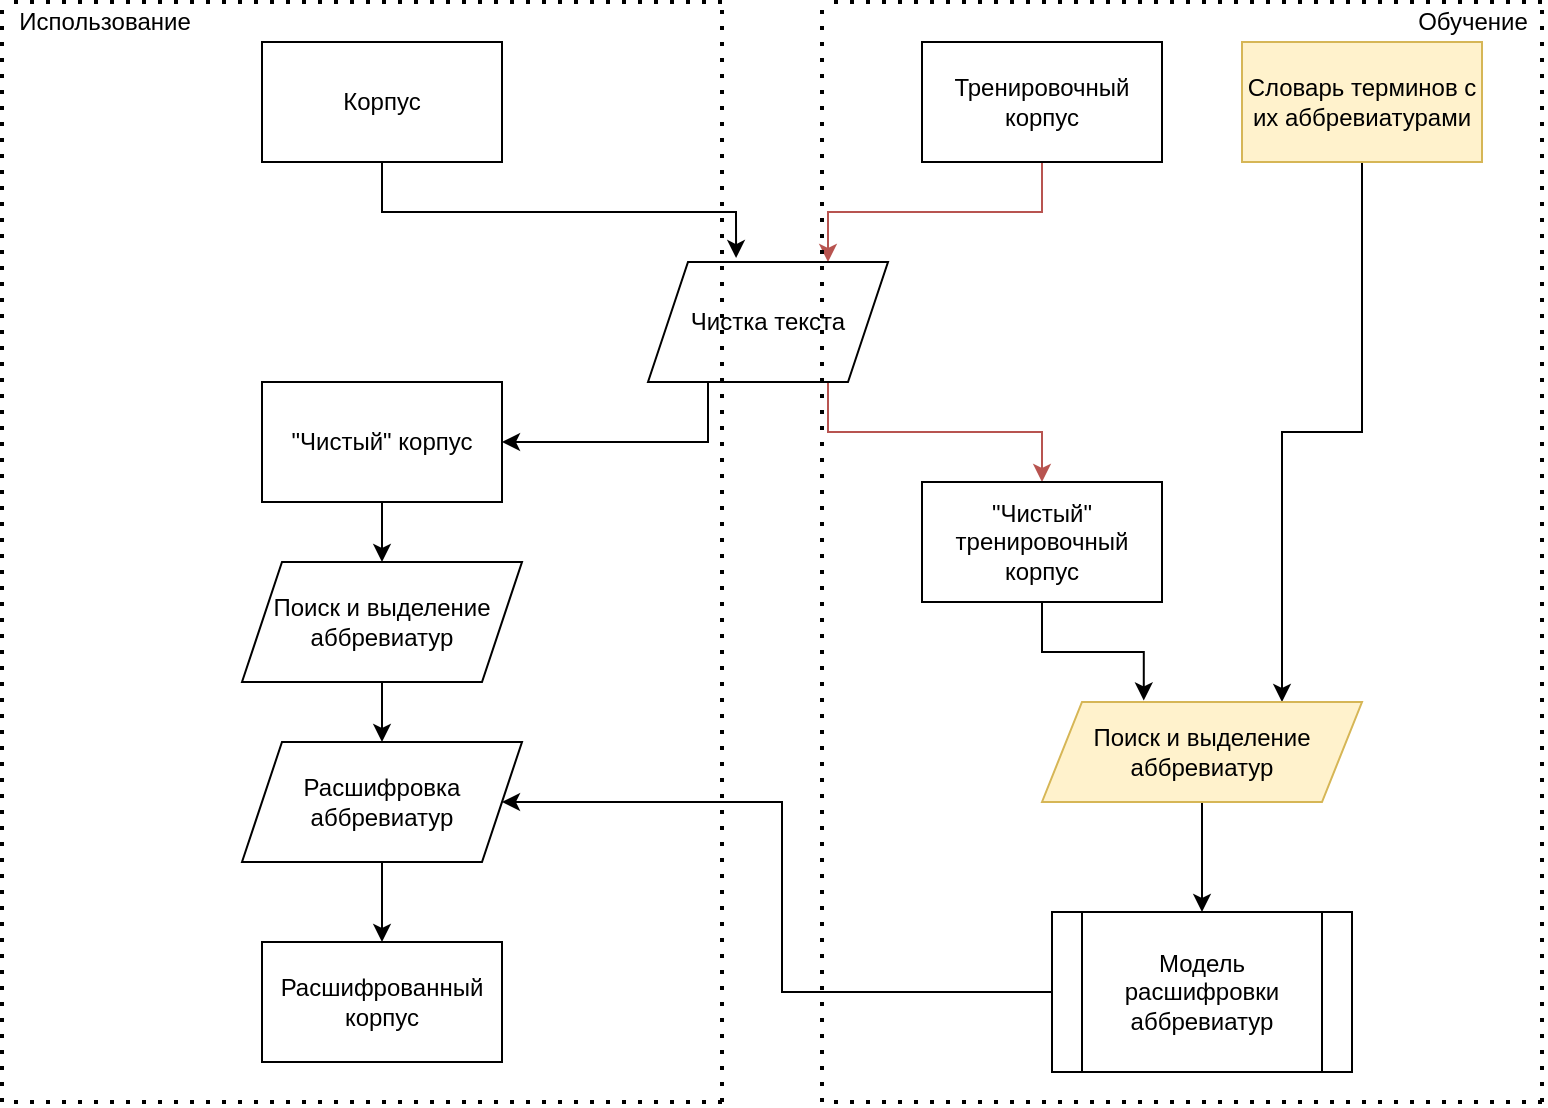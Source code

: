 <mxfile version="14.5.7" type="github">
  <diagram name="Page-1" id="b5b7bab2-c9e2-2cf4-8b2a-24fd1a2a6d21">
    <mxGraphModel dx="1351" dy="771" grid="1" gridSize="10" guides="1" tooltips="1" connect="1" arrows="1" fold="1" page="1" pageScale="1" pageWidth="827" pageHeight="1169" background="#ffffff" math="0" shadow="0">
      <root>
        <mxCell id="0" />
        <mxCell id="1" parent="0" />
        <mxCell id="aR6bd-1ZYMBTbCG-emqu-8" style="edgeStyle=orthogonalEdgeStyle;rounded=0;orthogonalLoop=1;jettySize=auto;html=1;exitX=0.5;exitY=1;exitDx=0;exitDy=0;entryX=0.75;entryY=0;entryDx=0;entryDy=0;fillColor=#f8cecc;strokeColor=#b85450;" parent="1" source="aR6bd-1ZYMBTbCG-emqu-3" target="aR6bd-1ZYMBTbCG-emqu-6" edge="1">
          <mxGeometry relative="1" as="geometry" />
        </mxCell>
        <mxCell id="aR6bd-1ZYMBTbCG-emqu-7" style="edgeStyle=orthogonalEdgeStyle;rounded=0;orthogonalLoop=1;jettySize=auto;html=1;exitX=0.5;exitY=1;exitDx=0;exitDy=0;entryX=0.367;entryY=-0.033;entryDx=0;entryDy=0;entryPerimeter=0;" parent="1" source="aR6bd-1ZYMBTbCG-emqu-4" target="aR6bd-1ZYMBTbCG-emqu-6" edge="1">
          <mxGeometry relative="1" as="geometry" />
        </mxCell>
        <mxCell id="aR6bd-1ZYMBTbCG-emqu-18" style="edgeStyle=orthogonalEdgeStyle;rounded=0;orthogonalLoop=1;jettySize=auto;html=1;exitX=0.5;exitY=1;exitDx=0;exitDy=0;entryX=0.75;entryY=0;entryDx=0;entryDy=0;" parent="1" source="aR6bd-1ZYMBTbCG-emqu-5" target="aR6bd-1ZYMBTbCG-emqu-29" edge="1">
          <mxGeometry relative="1" as="geometry">
            <mxPoint x="663.8" y="386" as="targetPoint" />
          </mxGeometry>
        </mxCell>
        <mxCell id="aR6bd-1ZYMBTbCG-emqu-5" value="Словарь терминов с их аббревиатурами" style="rounded=0;whiteSpace=wrap;html=1;fillColor=#fff2cc;strokeColor=#d6b656;" parent="1" vertex="1">
          <mxGeometry x="650" y="70" width="120" height="60" as="geometry" />
        </mxCell>
        <mxCell id="aR6bd-1ZYMBTbCG-emqu-11" style="edgeStyle=orthogonalEdgeStyle;rounded=0;orthogonalLoop=1;jettySize=auto;html=1;exitX=0.75;exitY=1;exitDx=0;exitDy=0;entryX=0.5;entryY=0;entryDx=0;entryDy=0;fillColor=#f8cecc;strokeColor=#b85450;" parent="1" source="aR6bd-1ZYMBTbCG-emqu-6" target="aR6bd-1ZYMBTbCG-emqu-9" edge="1">
          <mxGeometry relative="1" as="geometry" />
        </mxCell>
        <mxCell id="aR6bd-1ZYMBTbCG-emqu-19" style="edgeStyle=orthogonalEdgeStyle;rounded=0;orthogonalLoop=1;jettySize=auto;html=1;exitX=0.25;exitY=1;exitDx=0;exitDy=0;" parent="1" source="aR6bd-1ZYMBTbCG-emqu-6" target="aR6bd-1ZYMBTbCG-emqu-10" edge="1">
          <mxGeometry relative="1" as="geometry" />
        </mxCell>
        <mxCell id="aR6bd-1ZYMBTbCG-emqu-6" value="Чистка текста" style="shape=parallelogram;perimeter=parallelogramPerimeter;whiteSpace=wrap;html=1;fixedSize=1;" parent="1" vertex="1">
          <mxGeometry x="353" y="180" width="120" height="60" as="geometry" />
        </mxCell>
        <mxCell id="aR6bd-1ZYMBTbCG-emqu-17" style="edgeStyle=orthogonalEdgeStyle;rounded=0;orthogonalLoop=1;jettySize=auto;html=1;exitX=0.5;exitY=1;exitDx=0;exitDy=0;entryX=0.318;entryY=-0.015;entryDx=0;entryDy=0;entryPerimeter=0;" parent="1" source="aR6bd-1ZYMBTbCG-emqu-9" target="aR6bd-1ZYMBTbCG-emqu-29" edge="1">
          <mxGeometry relative="1" as="geometry">
            <mxPoint x="597.5" y="390" as="targetPoint" />
          </mxGeometry>
        </mxCell>
        <mxCell id="aR6bd-1ZYMBTbCG-emqu-9" value="&quot;Чистый&quot; тренировочный корпус" style="rounded=0;whiteSpace=wrap;html=1;" parent="1" vertex="1">
          <mxGeometry x="490" y="290" width="120" height="60" as="geometry" />
        </mxCell>
        <mxCell id="aR6bd-1ZYMBTbCG-emqu-23" style="edgeStyle=orthogonalEdgeStyle;rounded=0;orthogonalLoop=1;jettySize=auto;html=1;exitX=0.5;exitY=1;exitDx=0;exitDy=0;entryX=0.5;entryY=0;entryDx=0;entryDy=0;" parent="1" source="aR6bd-1ZYMBTbCG-emqu-10" target="aR6bd-1ZYMBTbCG-emqu-21" edge="1">
          <mxGeometry relative="1" as="geometry" />
        </mxCell>
        <mxCell id="aR6bd-1ZYMBTbCG-emqu-10" value="&quot;Чистый&quot; корпус" style="rounded=0;whiteSpace=wrap;html=1;" parent="1" vertex="1">
          <mxGeometry x="160" y="240" width="120" height="60" as="geometry" />
        </mxCell>
        <mxCell id="aR6bd-1ZYMBTbCG-emqu-24" style="edgeStyle=orthogonalEdgeStyle;rounded=0;orthogonalLoop=1;jettySize=auto;html=1;exitX=0.5;exitY=1;exitDx=0;exitDy=0;entryX=0.5;entryY=0;entryDx=0;entryDy=0;" parent="1" source="aR6bd-1ZYMBTbCG-emqu-21" target="aR6bd-1ZYMBTbCG-emqu-25" edge="1">
          <mxGeometry relative="1" as="geometry">
            <mxPoint x="220" y="450" as="targetPoint" />
          </mxGeometry>
        </mxCell>
        <mxCell id="aR6bd-1ZYMBTbCG-emqu-21" value="Поиск и выделение аббревиатур" style="shape=parallelogram;perimeter=parallelogramPerimeter;whiteSpace=wrap;html=1;fixedSize=1;" parent="1" vertex="1">
          <mxGeometry x="150" y="330" width="140" height="60" as="geometry" />
        </mxCell>
        <mxCell id="aR6bd-1ZYMBTbCG-emqu-27" style="edgeStyle=orthogonalEdgeStyle;rounded=0;orthogonalLoop=1;jettySize=auto;html=1;exitX=0.5;exitY=1;exitDx=0;exitDy=0;entryX=0.5;entryY=0;entryDx=0;entryDy=0;" parent="1" source="aR6bd-1ZYMBTbCG-emqu-25" target="aR6bd-1ZYMBTbCG-emqu-26" edge="1">
          <mxGeometry relative="1" as="geometry" />
        </mxCell>
        <mxCell id="aR6bd-1ZYMBTbCG-emqu-25" value="Расшифровка аббревиатур" style="shape=parallelogram;perimeter=parallelogramPerimeter;whiteSpace=wrap;html=1;fixedSize=1;" parent="1" vertex="1">
          <mxGeometry x="150" y="420" width="140" height="60" as="geometry" />
        </mxCell>
        <mxCell id="aR6bd-1ZYMBTbCG-emqu-26" value="Расшифрованный корпус" style="rounded=0;whiteSpace=wrap;html=1;" parent="1" vertex="1">
          <mxGeometry x="160" y="520" width="120" height="60" as="geometry" />
        </mxCell>
        <mxCell id="MXSKKajD4fgEYxIRRZ6G-7" style="edgeStyle=orthogonalEdgeStyle;rounded=0;orthogonalLoop=1;jettySize=auto;html=1;exitX=0;exitY=0.5;exitDx=0;exitDy=0;entryX=1;entryY=0.5;entryDx=0;entryDy=0;" edge="1" parent="1" source="aR6bd-1ZYMBTbCG-emqu-28" target="aR6bd-1ZYMBTbCG-emqu-25">
          <mxGeometry relative="1" as="geometry">
            <Array as="points">
              <mxPoint x="420" y="545" />
              <mxPoint x="420" y="450" />
            </Array>
          </mxGeometry>
        </mxCell>
        <mxCell id="aR6bd-1ZYMBTbCG-emqu-28" value="Модель расшифровки аббревиатур" style="shape=process;whiteSpace=wrap;html=1;backgroundOutline=1;" parent="1" vertex="1">
          <mxGeometry x="555" y="505" width="150" height="80" as="geometry" />
        </mxCell>
        <mxCell id="aR6bd-1ZYMBTbCG-emqu-30" style="edgeStyle=orthogonalEdgeStyle;rounded=0;orthogonalLoop=1;jettySize=auto;html=1;exitX=0.5;exitY=1;exitDx=0;exitDy=0;entryX=0.5;entryY=0;entryDx=0;entryDy=0;" parent="1" source="aR6bd-1ZYMBTbCG-emqu-29" target="aR6bd-1ZYMBTbCG-emqu-28" edge="1">
          <mxGeometry relative="1" as="geometry" />
        </mxCell>
        <mxCell id="aR6bd-1ZYMBTbCG-emqu-29" value="Поиск и выделение аббревиатур" style="shape=parallelogram;perimeter=parallelogramPerimeter;whiteSpace=wrap;html=1;fixedSize=1;fillColor=#fff2cc;strokeColor=#d6b656;" parent="1" vertex="1">
          <mxGeometry x="550" y="400" width="160" height="50" as="geometry" />
        </mxCell>
        <mxCell id="MXSKKajD4fgEYxIRRZ6G-8" value="" style="group" vertex="1" connectable="0" parent="1">
          <mxGeometry x="30" y="50" width="360" height="550" as="geometry" />
        </mxCell>
        <mxCell id="MXSKKajD4fgEYxIRRZ6G-1" value="" style="endArrow=none;dashed=1;html=1;dashPattern=1 3;strokeWidth=2;" edge="1" parent="MXSKKajD4fgEYxIRRZ6G-8">
          <mxGeometry width="50" height="50" relative="1" as="geometry">
            <mxPoint y="550" as="sourcePoint" />
            <mxPoint as="targetPoint" />
          </mxGeometry>
        </mxCell>
        <mxCell id="MXSKKajD4fgEYxIRRZ6G-2" value="" style="endArrow=none;dashed=1;html=1;dashPattern=1 3;strokeWidth=2;" edge="1" parent="MXSKKajD4fgEYxIRRZ6G-8">
          <mxGeometry width="50" height="50" relative="1" as="geometry">
            <mxPoint x="360" y="550" as="sourcePoint" />
            <mxPoint y="550" as="targetPoint" />
          </mxGeometry>
        </mxCell>
        <mxCell id="MXSKKajD4fgEYxIRRZ6G-3" value="" style="endArrow=none;dashed=1;html=1;dashPattern=1 3;strokeWidth=2;" edge="1" parent="MXSKKajD4fgEYxIRRZ6G-8">
          <mxGeometry width="50" height="50" relative="1" as="geometry">
            <mxPoint x="360" as="sourcePoint" />
            <mxPoint as="targetPoint" />
          </mxGeometry>
        </mxCell>
        <mxCell id="MXSKKajD4fgEYxIRRZ6G-4" value="" style="endArrow=none;dashed=1;html=1;dashPattern=1 3;strokeWidth=2;" edge="1" parent="MXSKKajD4fgEYxIRRZ6G-8">
          <mxGeometry width="50" height="50" relative="1" as="geometry">
            <mxPoint x="360" y="550" as="sourcePoint" />
            <mxPoint x="360" as="targetPoint" />
          </mxGeometry>
        </mxCell>
        <mxCell id="MXSKKajD4fgEYxIRRZ6G-5" value="Использование" style="text;html=1;align=center;verticalAlign=middle;resizable=0;points=[];autosize=1;" vertex="1" parent="MXSKKajD4fgEYxIRRZ6G-8">
          <mxGeometry x="0.5" width="100" height="20" as="geometry" />
        </mxCell>
        <mxCell id="aR6bd-1ZYMBTbCG-emqu-4" value="Корпус" style="rounded=0;whiteSpace=wrap;html=1;" parent="MXSKKajD4fgEYxIRRZ6G-8" vertex="1">
          <mxGeometry x="130" y="20" width="120" height="60" as="geometry" />
        </mxCell>
        <mxCell id="MXSKKajD4fgEYxIRRZ6G-9" value="" style="group" vertex="1" connectable="0" parent="1">
          <mxGeometry x="440" y="50" width="360" height="550" as="geometry" />
        </mxCell>
        <mxCell id="aR6bd-1ZYMBTbCG-emqu-12" value="" style="endArrow=none;dashed=1;html=1;dashPattern=1 3;strokeWidth=2;" parent="MXSKKajD4fgEYxIRRZ6G-9" edge="1">
          <mxGeometry width="50" height="50" relative="1" as="geometry">
            <mxPoint y="550" as="sourcePoint" />
            <mxPoint as="targetPoint" />
          </mxGeometry>
        </mxCell>
        <mxCell id="aR6bd-1ZYMBTbCG-emqu-13" value="" style="endArrow=none;dashed=1;html=1;dashPattern=1 3;strokeWidth=2;" parent="MXSKKajD4fgEYxIRRZ6G-9" edge="1">
          <mxGeometry width="50" height="50" relative="1" as="geometry">
            <mxPoint x="360" y="550" as="sourcePoint" />
            <mxPoint y="550" as="targetPoint" />
          </mxGeometry>
        </mxCell>
        <mxCell id="aR6bd-1ZYMBTbCG-emqu-14" value="" style="endArrow=none;dashed=1;html=1;dashPattern=1 3;strokeWidth=2;" parent="MXSKKajD4fgEYxIRRZ6G-9" edge="1">
          <mxGeometry width="50" height="50" relative="1" as="geometry">
            <mxPoint x="360" as="sourcePoint" />
            <mxPoint as="targetPoint" />
          </mxGeometry>
        </mxCell>
        <mxCell id="aR6bd-1ZYMBTbCG-emqu-15" value="" style="endArrow=none;dashed=1;html=1;dashPattern=1 3;strokeWidth=2;" parent="MXSKKajD4fgEYxIRRZ6G-9" edge="1">
          <mxGeometry width="50" height="50" relative="1" as="geometry">
            <mxPoint x="360" y="550" as="sourcePoint" />
            <mxPoint x="360" as="targetPoint" />
          </mxGeometry>
        </mxCell>
        <mxCell id="MXSKKajD4fgEYxIRRZ6G-6" value="Обучение" style="text;html=1;align=center;verticalAlign=middle;resizable=0;points=[];autosize=1;" vertex="1" parent="MXSKKajD4fgEYxIRRZ6G-9">
          <mxGeometry x="290" width="70" height="20" as="geometry" />
        </mxCell>
        <mxCell id="aR6bd-1ZYMBTbCG-emqu-3" value="Тренировочный корпус" style="rounded=0;whiteSpace=wrap;html=1;" parent="MXSKKajD4fgEYxIRRZ6G-9" vertex="1">
          <mxGeometry x="50" y="20" width="120" height="60" as="geometry" />
        </mxCell>
      </root>
    </mxGraphModel>
  </diagram>
</mxfile>
